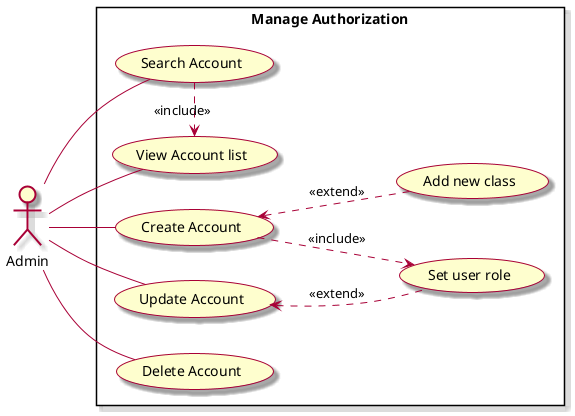 @startuml ManageAccount
skin rose
left to right direction
actor Admin
rectangle "Manage Authorization" as manageAuthorization {
    usecase "Create Account" as createAccount
    usecase "View Account list" as ViewAccountList
    usecase "Search Account" as searchAccount
    usecase "Update Account" as updateAccount
    usecase "Delete Account" as deleteAccount
    usecase "Add new class" as addNewClass
    usecase "Set user role" as setUserRole
}

Admin -- createAccount
Admin -- updateAccount
Admin -- deleteAccount
Admin -- ViewAccountList
Admin -- searchAccount

createAccount <.. addNewClass:  <<extend>>
createAccount ..> setUserRole: <<include>>
updateAccount <.. setUserRole: <<extend>>
searchAccount .> ViewAccountList: <<include>>



@enduml